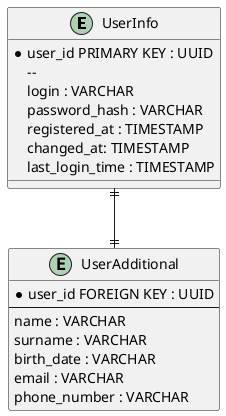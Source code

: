 @startuml

entity "UserInfo" {
	* user_id PRIMARY KEY : UUID
  	--
  	login : VARCHAR
  	password_hash : VARCHAR
	registered_at : TIMESTAMP
	changed_at: TIMESTAMP
	last_login_time : TIMESTAMP
}

entity "UserAdditional" {
  	* user_id FOREIGN KEY : UUID
  	--
	name : VARCHAR
  	surname : VARCHAR
	birth_date : VARCHAR
	email : VARCHAR
	phone_number : VARCHAR
}

UserInfo ||--|| UserAdditional
  
@enduml